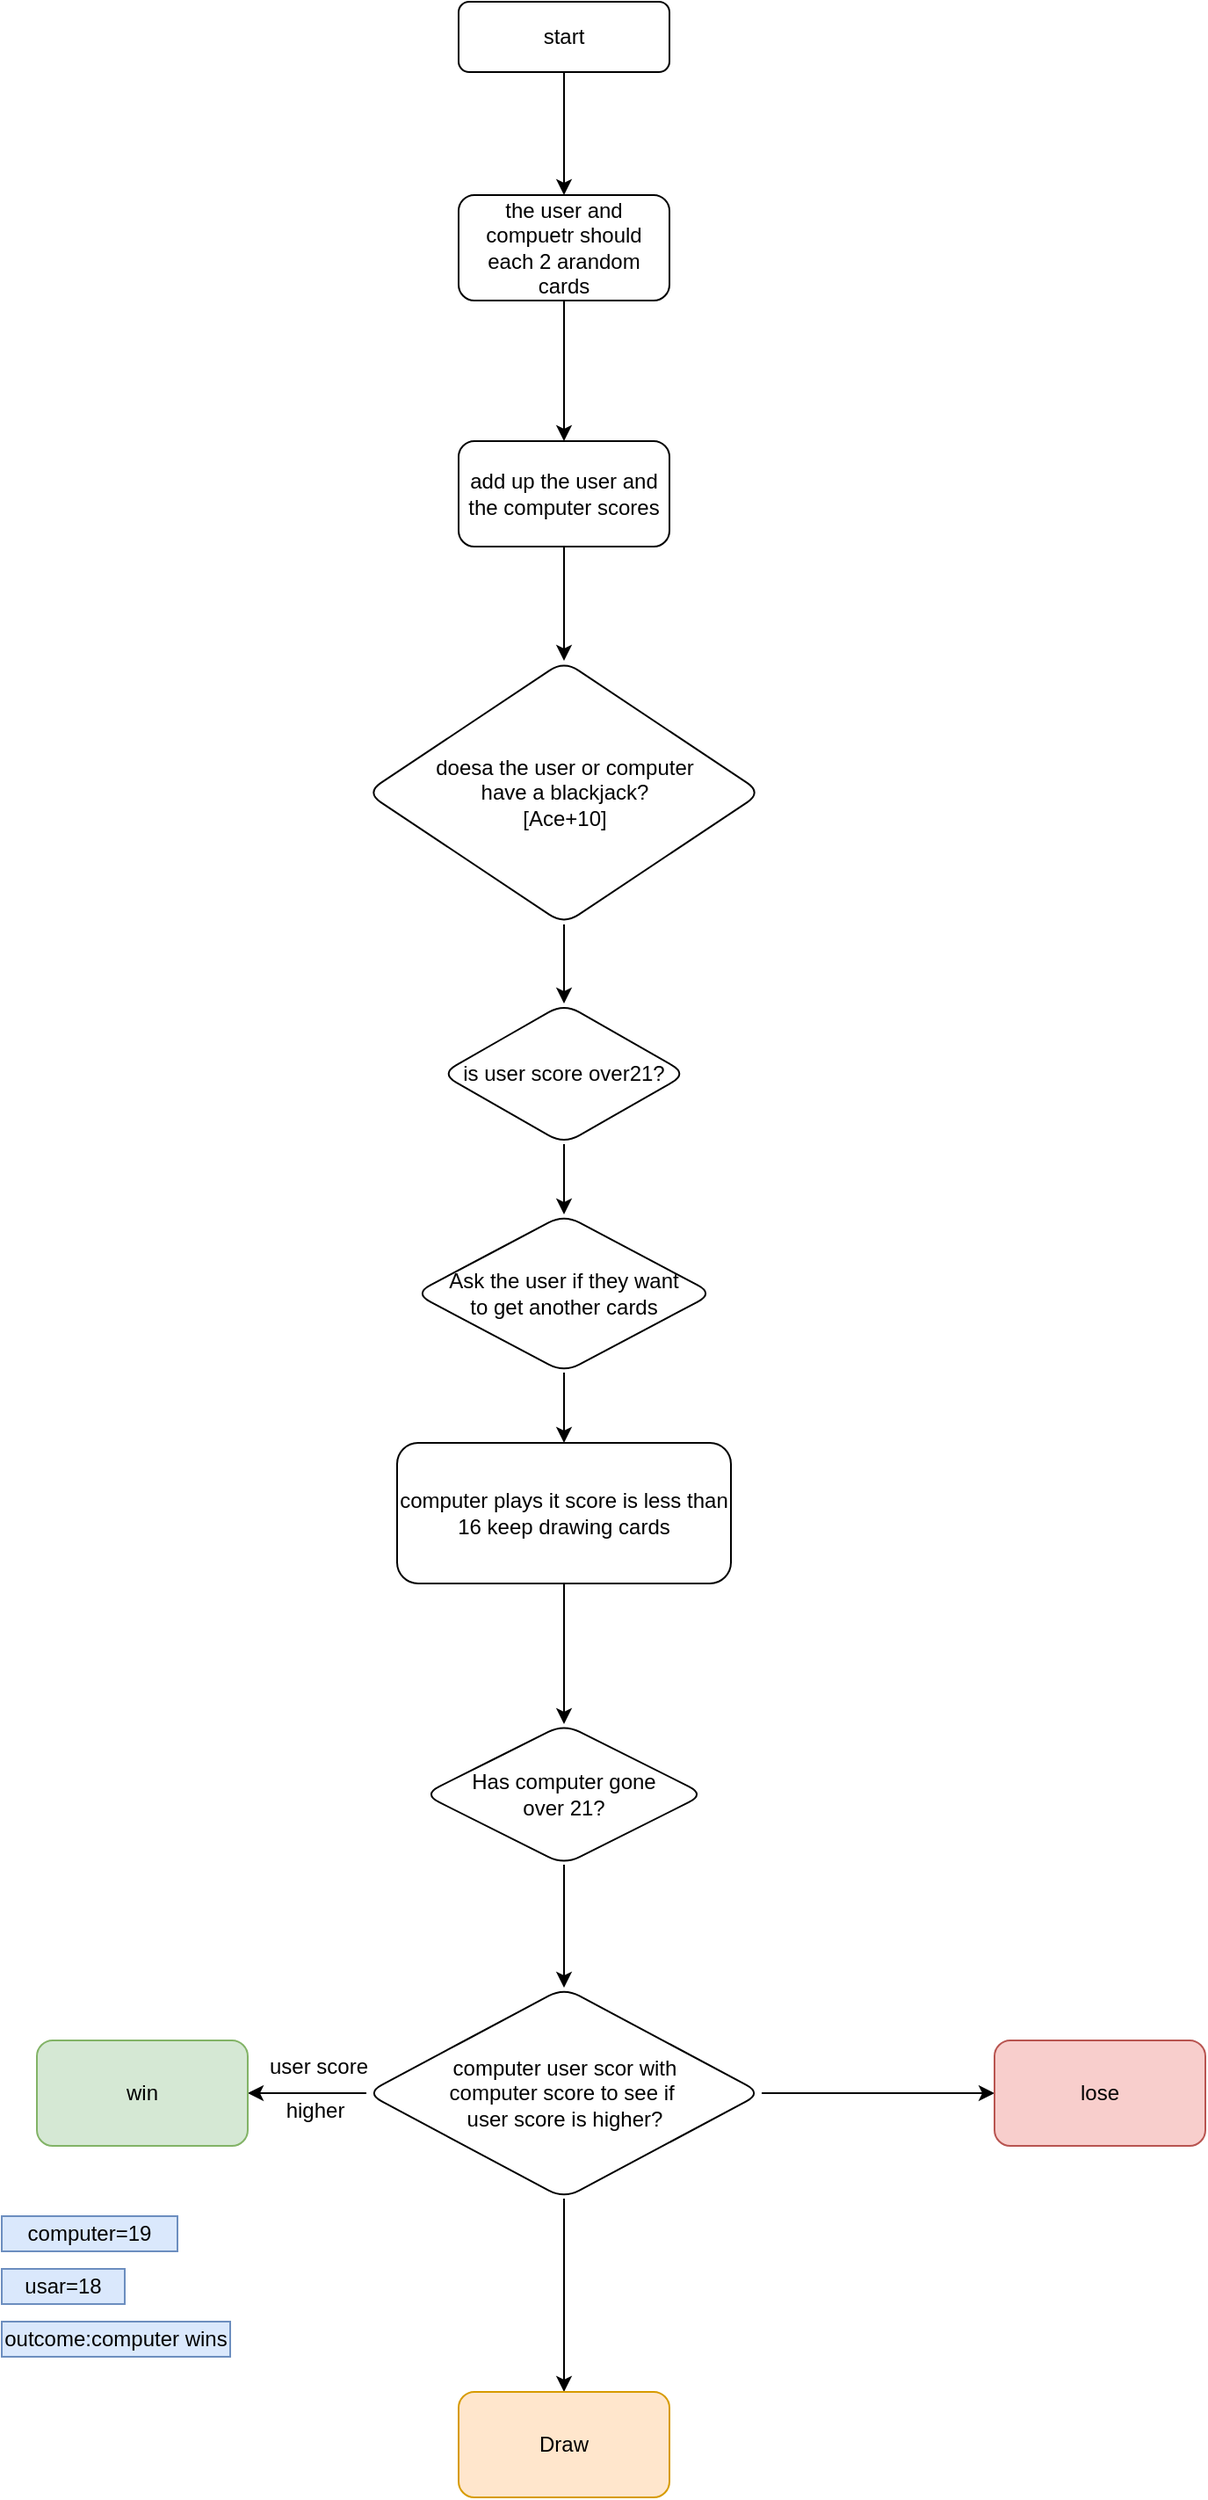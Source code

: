 <mxfile version="20.0.3" type="github" pages="3">
  <diagram id="C5RBs43oDa-KdzZeNtuy" name="Page-1">
    <mxGraphModel dx="1102" dy="582" grid="1" gridSize="10" guides="1" tooltips="1" connect="1" arrows="1" fold="1" page="1" pageScale="1" pageWidth="1654" pageHeight="2336" math="0" shadow="0">
      <root>
        <mxCell id="WIyWlLk6GJQsqaUBKTNV-0" />
        <mxCell id="WIyWlLk6GJQsqaUBKTNV-1" parent="WIyWlLk6GJQsqaUBKTNV-0" />
        <mxCell id="syzb9qfKeCFzJJA0aNim-1" value="" style="edgeStyle=orthogonalEdgeStyle;rounded=0;orthogonalLoop=1;jettySize=auto;html=1;" edge="1" parent="WIyWlLk6GJQsqaUBKTNV-1" source="WIyWlLk6GJQsqaUBKTNV-3" target="syzb9qfKeCFzJJA0aNim-0">
          <mxGeometry relative="1" as="geometry" />
        </mxCell>
        <mxCell id="WIyWlLk6GJQsqaUBKTNV-3" value="start" style="rounded=1;whiteSpace=wrap;html=1;fontSize=12;glass=0;strokeWidth=1;shadow=0;" parent="WIyWlLk6GJQsqaUBKTNV-1" vertex="1">
          <mxGeometry x="320" y="60" width="120" height="40" as="geometry" />
        </mxCell>
        <mxCell id="syzb9qfKeCFzJJA0aNim-3" value="" style="edgeStyle=orthogonalEdgeStyle;rounded=0;orthogonalLoop=1;jettySize=auto;html=1;" edge="1" parent="WIyWlLk6GJQsqaUBKTNV-1" source="syzb9qfKeCFzJJA0aNim-0" target="syzb9qfKeCFzJJA0aNim-2">
          <mxGeometry relative="1" as="geometry" />
        </mxCell>
        <mxCell id="syzb9qfKeCFzJJA0aNim-0" value="the user and compuetr should each 2 arandom cards" style="whiteSpace=wrap;html=1;rounded=1;glass=0;strokeWidth=1;shadow=0;" vertex="1" parent="WIyWlLk6GJQsqaUBKTNV-1">
          <mxGeometry x="320" y="170" width="120" height="60" as="geometry" />
        </mxCell>
        <mxCell id="syzb9qfKeCFzJJA0aNim-5" value="" style="edgeStyle=orthogonalEdgeStyle;rounded=0;orthogonalLoop=1;jettySize=auto;html=1;" edge="1" parent="WIyWlLk6GJQsqaUBKTNV-1" source="syzb9qfKeCFzJJA0aNim-2" target="syzb9qfKeCFzJJA0aNim-4">
          <mxGeometry relative="1" as="geometry" />
        </mxCell>
        <mxCell id="syzb9qfKeCFzJJA0aNim-2" value="add up the user and the computer scores" style="whiteSpace=wrap;html=1;rounded=1;glass=0;strokeWidth=1;shadow=0;" vertex="1" parent="WIyWlLk6GJQsqaUBKTNV-1">
          <mxGeometry x="320" y="310" width="120" height="60" as="geometry" />
        </mxCell>
        <mxCell id="syzb9qfKeCFzJJA0aNim-7" value="" style="edgeStyle=orthogonalEdgeStyle;rounded=0;orthogonalLoop=1;jettySize=auto;html=1;" edge="1" parent="WIyWlLk6GJQsqaUBKTNV-1" source="syzb9qfKeCFzJJA0aNim-4" target="syzb9qfKeCFzJJA0aNim-6">
          <mxGeometry relative="1" as="geometry" />
        </mxCell>
        <mxCell id="syzb9qfKeCFzJJA0aNim-4" value="doesa the user or computer &lt;br&gt;have a blackjack?&lt;br&gt;[Ace+10]" style="rhombus;whiteSpace=wrap;html=1;rounded=1;glass=0;strokeWidth=1;shadow=0;" vertex="1" parent="WIyWlLk6GJQsqaUBKTNV-1">
          <mxGeometry x="267.5" y="435" width="225" height="150" as="geometry" />
        </mxCell>
        <mxCell id="syzb9qfKeCFzJJA0aNim-9" value="" style="edgeStyle=orthogonalEdgeStyle;rounded=0;orthogonalLoop=1;jettySize=auto;html=1;" edge="1" parent="WIyWlLk6GJQsqaUBKTNV-1" source="syzb9qfKeCFzJJA0aNim-6" target="syzb9qfKeCFzJJA0aNim-8">
          <mxGeometry relative="1" as="geometry" />
        </mxCell>
        <mxCell id="syzb9qfKeCFzJJA0aNim-6" value="is user score over21?" style="rhombus;whiteSpace=wrap;html=1;rounded=1;glass=0;strokeWidth=1;shadow=0;" vertex="1" parent="WIyWlLk6GJQsqaUBKTNV-1">
          <mxGeometry x="310" y="630" width="140" height="80" as="geometry" />
        </mxCell>
        <mxCell id="syzb9qfKeCFzJJA0aNim-11" value="" style="edgeStyle=orthogonalEdgeStyle;rounded=0;orthogonalLoop=1;jettySize=auto;html=1;" edge="1" parent="WIyWlLk6GJQsqaUBKTNV-1" source="syzb9qfKeCFzJJA0aNim-8" target="syzb9qfKeCFzJJA0aNim-10">
          <mxGeometry relative="1" as="geometry" />
        </mxCell>
        <mxCell id="syzb9qfKeCFzJJA0aNim-8" value="Ask the user if they want&lt;br&gt;to get another cards" style="rhombus;whiteSpace=wrap;html=1;rounded=1;glass=0;strokeWidth=1;shadow=0;" vertex="1" parent="WIyWlLk6GJQsqaUBKTNV-1">
          <mxGeometry x="295" y="750" width="170" height="90" as="geometry" />
        </mxCell>
        <mxCell id="syzb9qfKeCFzJJA0aNim-13" value="" style="edgeStyle=orthogonalEdgeStyle;rounded=0;orthogonalLoop=1;jettySize=auto;html=1;" edge="1" parent="WIyWlLk6GJQsqaUBKTNV-1" source="syzb9qfKeCFzJJA0aNim-10" target="syzb9qfKeCFzJJA0aNim-12">
          <mxGeometry relative="1" as="geometry" />
        </mxCell>
        <mxCell id="syzb9qfKeCFzJJA0aNim-10" value="computer plays it score is less than 16 keep drawing cards" style="whiteSpace=wrap;html=1;rounded=1;glass=0;strokeWidth=1;shadow=0;" vertex="1" parent="WIyWlLk6GJQsqaUBKTNV-1">
          <mxGeometry x="285" y="880" width="190" height="80" as="geometry" />
        </mxCell>
        <mxCell id="rOkDCX8KumtgjwkAjK8l-1" value="" style="edgeStyle=orthogonalEdgeStyle;rounded=0;orthogonalLoop=1;jettySize=auto;html=1;" edge="1" parent="WIyWlLk6GJQsqaUBKTNV-1" source="syzb9qfKeCFzJJA0aNim-12" target="rOkDCX8KumtgjwkAjK8l-0">
          <mxGeometry relative="1" as="geometry" />
        </mxCell>
        <mxCell id="syzb9qfKeCFzJJA0aNim-12" value="Has computer gone&lt;br&gt;over 21?" style="rhombus;whiteSpace=wrap;html=1;rounded=1;glass=0;strokeWidth=1;shadow=0;" vertex="1" parent="WIyWlLk6GJQsqaUBKTNV-1">
          <mxGeometry x="300" y="1040" width="160" height="80" as="geometry" />
        </mxCell>
        <mxCell id="rOkDCX8KumtgjwkAjK8l-3" value="" style="edgeStyle=orthogonalEdgeStyle;rounded=0;orthogonalLoop=1;jettySize=auto;html=1;" edge="1" parent="WIyWlLk6GJQsqaUBKTNV-1" source="rOkDCX8KumtgjwkAjK8l-0" target="rOkDCX8KumtgjwkAjK8l-2">
          <mxGeometry relative="1" as="geometry" />
        </mxCell>
        <mxCell id="rOkDCX8KumtgjwkAjK8l-5" value="" style="edgeStyle=orthogonalEdgeStyle;rounded=0;orthogonalLoop=1;jettySize=auto;html=1;" edge="1" parent="WIyWlLk6GJQsqaUBKTNV-1" source="rOkDCX8KumtgjwkAjK8l-0" target="rOkDCX8KumtgjwkAjK8l-4">
          <mxGeometry relative="1" as="geometry" />
        </mxCell>
        <mxCell id="rOkDCX8KumtgjwkAjK8l-7" value="" style="edgeStyle=orthogonalEdgeStyle;rounded=0;orthogonalLoop=1;jettySize=auto;html=1;" edge="1" parent="WIyWlLk6GJQsqaUBKTNV-1" source="rOkDCX8KumtgjwkAjK8l-0" target="rOkDCX8KumtgjwkAjK8l-6">
          <mxGeometry relative="1" as="geometry" />
        </mxCell>
        <mxCell id="rOkDCX8KumtgjwkAjK8l-0" value="computer user scor with&lt;br&gt;computer score to see if&amp;nbsp;&lt;br&gt;user score is higher?" style="rhombus;whiteSpace=wrap;html=1;rounded=1;glass=0;strokeWidth=1;shadow=0;" vertex="1" parent="WIyWlLk6GJQsqaUBKTNV-1">
          <mxGeometry x="267.5" y="1190" width="225" height="120" as="geometry" />
        </mxCell>
        <mxCell id="rOkDCX8KumtgjwkAjK8l-2" value="Draw" style="whiteSpace=wrap;html=1;rounded=1;glass=0;strokeWidth=1;shadow=0;fillColor=#ffe6cc;strokeColor=#d79b00;" vertex="1" parent="WIyWlLk6GJQsqaUBKTNV-1">
          <mxGeometry x="320" y="1420" width="120" height="60" as="geometry" />
        </mxCell>
        <mxCell id="rOkDCX8KumtgjwkAjK8l-4" value="lose" style="whiteSpace=wrap;html=1;rounded=1;glass=0;strokeWidth=1;shadow=0;fillColor=#f8cecc;strokeColor=#b85450;" vertex="1" parent="WIyWlLk6GJQsqaUBKTNV-1">
          <mxGeometry x="625" y="1220" width="120" height="60" as="geometry" />
        </mxCell>
        <mxCell id="rOkDCX8KumtgjwkAjK8l-6" value="win" style="whiteSpace=wrap;html=1;rounded=1;glass=0;strokeWidth=1;shadow=0;fillColor=#d5e8d4;strokeColor=#82b366;" vertex="1" parent="WIyWlLk6GJQsqaUBKTNV-1">
          <mxGeometry x="80" y="1220" width="120" height="60" as="geometry" />
        </mxCell>
        <mxCell id="rOkDCX8KumtgjwkAjK8l-8" value="computer=19" style="rounded=0;whiteSpace=wrap;html=1;fillColor=#dae8fc;strokeColor=#6c8ebf;" vertex="1" parent="WIyWlLk6GJQsqaUBKTNV-1">
          <mxGeometry x="60" y="1320" width="100" height="20" as="geometry" />
        </mxCell>
        <mxCell id="rOkDCX8KumtgjwkAjK8l-9" value="usar=18" style="rounded=0;whiteSpace=wrap;html=1;fillColor=#dae8fc;strokeColor=#6c8ebf;" vertex="1" parent="WIyWlLk6GJQsqaUBKTNV-1">
          <mxGeometry x="60" y="1350" width="70" height="20" as="geometry" />
        </mxCell>
        <mxCell id="rOkDCX8KumtgjwkAjK8l-10" value="outcome:computer wins" style="rounded=0;whiteSpace=wrap;html=1;fillColor=#dae8fc;strokeColor=#6c8ebf;" vertex="1" parent="WIyWlLk6GJQsqaUBKTNV-1">
          <mxGeometry x="60" y="1380" width="130" height="20" as="geometry" />
        </mxCell>
        <mxCell id="rOkDCX8KumtgjwkAjK8l-13" value="user score" style="text;html=1;align=center;verticalAlign=middle;resizable=0;points=[];autosize=1;strokeColor=none;fillColor=none;" vertex="1" parent="WIyWlLk6GJQsqaUBKTNV-1">
          <mxGeometry x="200" y="1220" width="80" height="30" as="geometry" />
        </mxCell>
        <mxCell id="rOkDCX8KumtgjwkAjK8l-16" value="higher" style="text;html=1;align=center;verticalAlign=middle;resizable=0;points=[];autosize=1;strokeColor=none;fillColor=none;" vertex="1" parent="WIyWlLk6GJQsqaUBKTNV-1">
          <mxGeometry x="207.5" y="1245" width="60" height="30" as="geometry" />
        </mxCell>
      </root>
    </mxGraphModel>
  </diagram>
  <diagram id="qUcvivFHeTpz5zxS106K" name="Page-2">
    <mxGraphModel dx="1102" dy="582" grid="1" gridSize="10" guides="1" tooltips="1" connect="1" arrows="1" fold="1" page="1" pageScale="1" pageWidth="850" pageHeight="1100" math="0" shadow="0">
      <root>
        <mxCell id="0" />
        <mxCell id="1" parent="0" />
      </root>
    </mxGraphModel>
  </diagram>
  <diagram id="4HAEQOGhKlfXfL86FKQz" name="Page-3">
    <mxGraphModel dx="1102" dy="582" grid="1" gridSize="10" guides="1" tooltips="1" connect="1" arrows="1" fold="1" page="1" pageScale="1" pageWidth="850" pageHeight="1100" math="0" shadow="0">
      <root>
        <mxCell id="0" />
        <mxCell id="1" parent="0" />
      </root>
    </mxGraphModel>
  </diagram>
</mxfile>
